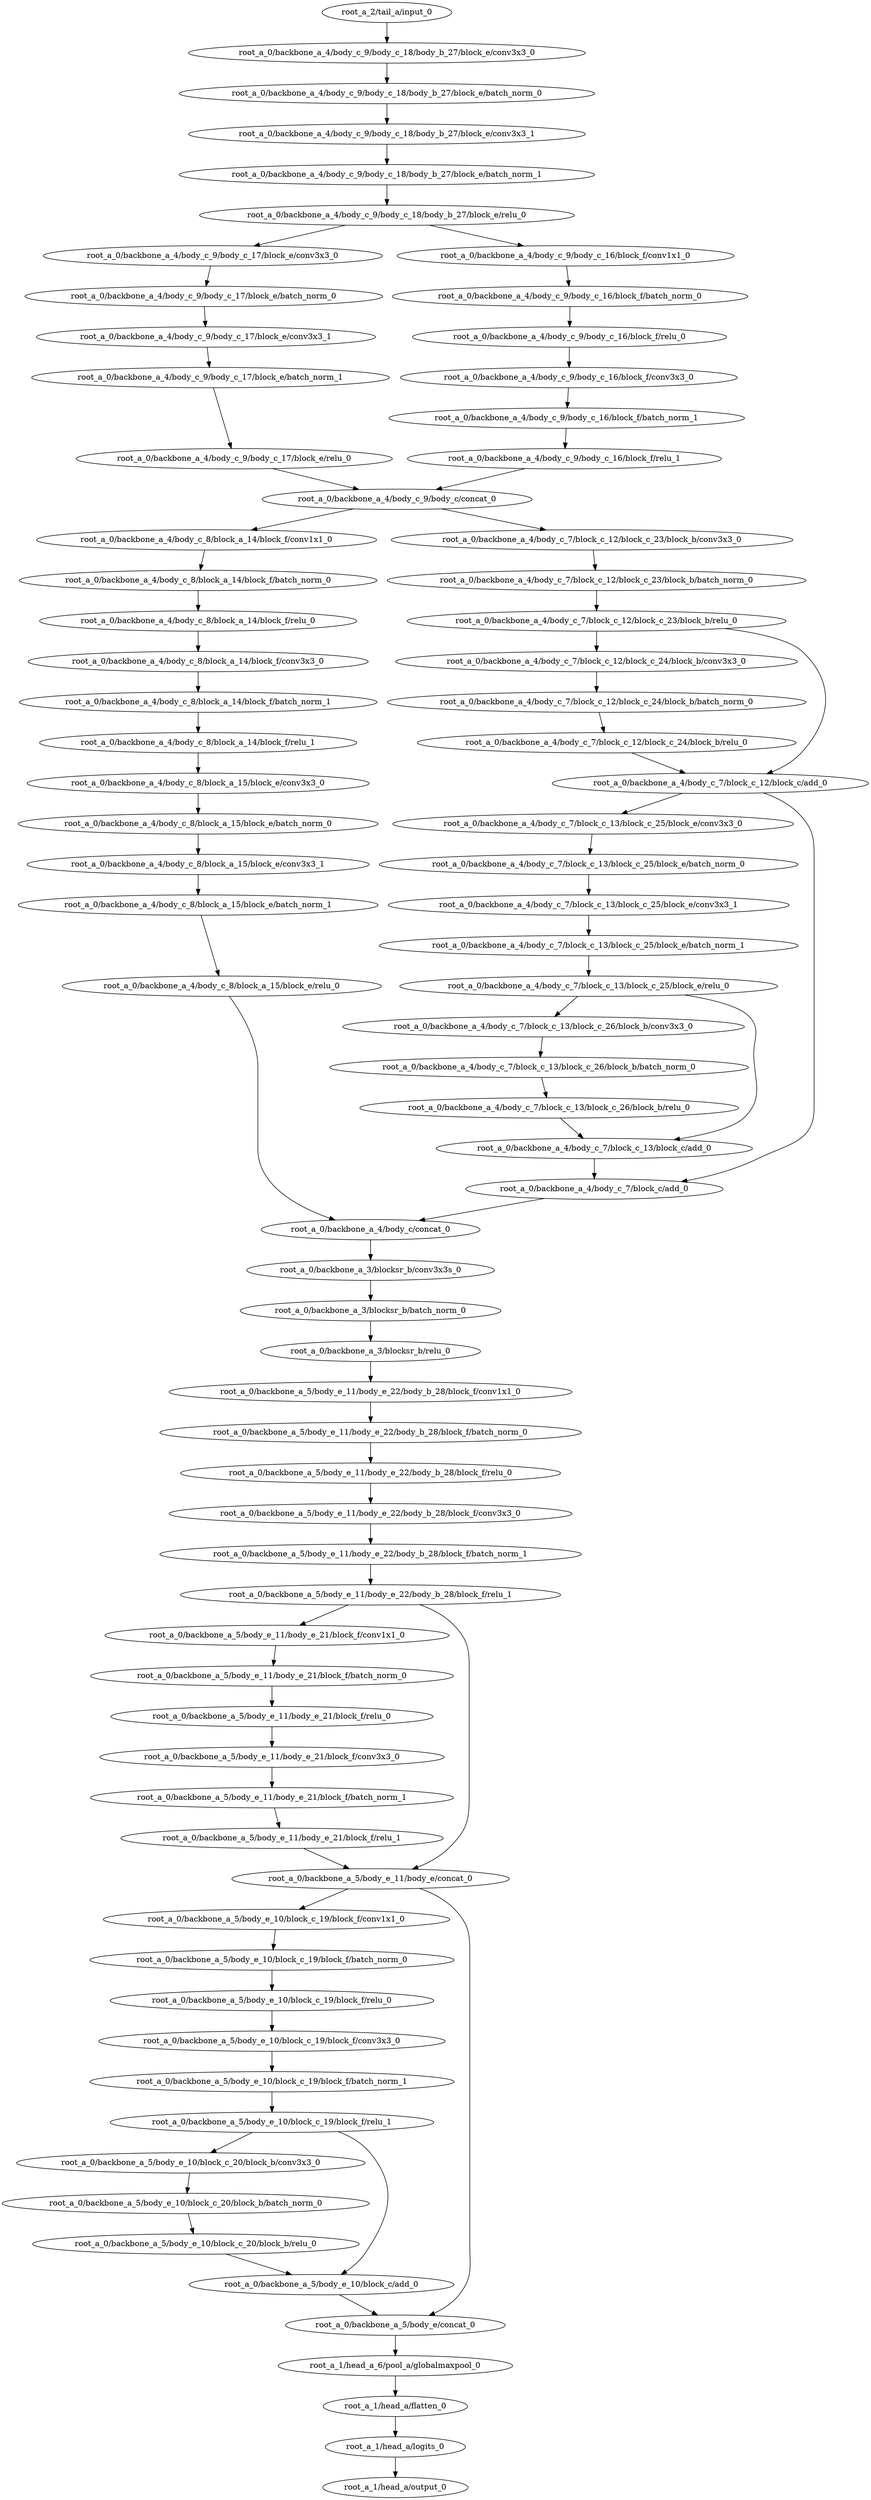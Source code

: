 digraph root_a {
	"root_a_2/tail_a/input_0"
	"root_a_0/backbone_a_4/body_c_9/body_c_18/body_b_27/block_e/conv3x3_0"
	"root_a_0/backbone_a_4/body_c_9/body_c_18/body_b_27/block_e/batch_norm_0"
	"root_a_0/backbone_a_4/body_c_9/body_c_18/body_b_27/block_e/conv3x3_1"
	"root_a_0/backbone_a_4/body_c_9/body_c_18/body_b_27/block_e/batch_norm_1"
	"root_a_0/backbone_a_4/body_c_9/body_c_18/body_b_27/block_e/relu_0"
	"root_a_0/backbone_a_4/body_c_9/body_c_17/block_e/conv3x3_0"
	"root_a_0/backbone_a_4/body_c_9/body_c_17/block_e/batch_norm_0"
	"root_a_0/backbone_a_4/body_c_9/body_c_17/block_e/conv3x3_1"
	"root_a_0/backbone_a_4/body_c_9/body_c_17/block_e/batch_norm_1"
	"root_a_0/backbone_a_4/body_c_9/body_c_17/block_e/relu_0"
	"root_a_0/backbone_a_4/body_c_9/body_c_16/block_f/conv1x1_0"
	"root_a_0/backbone_a_4/body_c_9/body_c_16/block_f/batch_norm_0"
	"root_a_0/backbone_a_4/body_c_9/body_c_16/block_f/relu_0"
	"root_a_0/backbone_a_4/body_c_9/body_c_16/block_f/conv3x3_0"
	"root_a_0/backbone_a_4/body_c_9/body_c_16/block_f/batch_norm_1"
	"root_a_0/backbone_a_4/body_c_9/body_c_16/block_f/relu_1"
	"root_a_0/backbone_a_4/body_c_9/body_c/concat_0"
	"root_a_0/backbone_a_4/body_c_8/block_a_14/block_f/conv1x1_0"
	"root_a_0/backbone_a_4/body_c_8/block_a_14/block_f/batch_norm_0"
	"root_a_0/backbone_a_4/body_c_8/block_a_14/block_f/relu_0"
	"root_a_0/backbone_a_4/body_c_8/block_a_14/block_f/conv3x3_0"
	"root_a_0/backbone_a_4/body_c_8/block_a_14/block_f/batch_norm_1"
	"root_a_0/backbone_a_4/body_c_8/block_a_14/block_f/relu_1"
	"root_a_0/backbone_a_4/body_c_8/block_a_15/block_e/conv3x3_0"
	"root_a_0/backbone_a_4/body_c_8/block_a_15/block_e/batch_norm_0"
	"root_a_0/backbone_a_4/body_c_8/block_a_15/block_e/conv3x3_1"
	"root_a_0/backbone_a_4/body_c_8/block_a_15/block_e/batch_norm_1"
	"root_a_0/backbone_a_4/body_c_8/block_a_15/block_e/relu_0"
	"root_a_0/backbone_a_4/body_c_7/block_c_12/block_c_23/block_b/conv3x3_0"
	"root_a_0/backbone_a_4/body_c_7/block_c_12/block_c_23/block_b/batch_norm_0"
	"root_a_0/backbone_a_4/body_c_7/block_c_12/block_c_23/block_b/relu_0"
	"root_a_0/backbone_a_4/body_c_7/block_c_12/block_c_24/block_b/conv3x3_0"
	"root_a_0/backbone_a_4/body_c_7/block_c_12/block_c_24/block_b/batch_norm_0"
	"root_a_0/backbone_a_4/body_c_7/block_c_12/block_c_24/block_b/relu_0"
	"root_a_0/backbone_a_4/body_c_7/block_c_12/block_c/add_0"
	"root_a_0/backbone_a_4/body_c_7/block_c_13/block_c_25/block_e/conv3x3_0"
	"root_a_0/backbone_a_4/body_c_7/block_c_13/block_c_25/block_e/batch_norm_0"
	"root_a_0/backbone_a_4/body_c_7/block_c_13/block_c_25/block_e/conv3x3_1"
	"root_a_0/backbone_a_4/body_c_7/block_c_13/block_c_25/block_e/batch_norm_1"
	"root_a_0/backbone_a_4/body_c_7/block_c_13/block_c_25/block_e/relu_0"
	"root_a_0/backbone_a_4/body_c_7/block_c_13/block_c_26/block_b/conv3x3_0"
	"root_a_0/backbone_a_4/body_c_7/block_c_13/block_c_26/block_b/batch_norm_0"
	"root_a_0/backbone_a_4/body_c_7/block_c_13/block_c_26/block_b/relu_0"
	"root_a_0/backbone_a_4/body_c_7/block_c_13/block_c/add_0"
	"root_a_0/backbone_a_4/body_c_7/block_c/add_0"
	"root_a_0/backbone_a_4/body_c/concat_0"
	"root_a_0/backbone_a_3/blocksr_b/conv3x3s_0"
	"root_a_0/backbone_a_3/blocksr_b/batch_norm_0"
	"root_a_0/backbone_a_3/blocksr_b/relu_0"
	"root_a_0/backbone_a_5/body_e_11/body_e_22/body_b_28/block_f/conv1x1_0"
	"root_a_0/backbone_a_5/body_e_11/body_e_22/body_b_28/block_f/batch_norm_0"
	"root_a_0/backbone_a_5/body_e_11/body_e_22/body_b_28/block_f/relu_0"
	"root_a_0/backbone_a_5/body_e_11/body_e_22/body_b_28/block_f/conv3x3_0"
	"root_a_0/backbone_a_5/body_e_11/body_e_22/body_b_28/block_f/batch_norm_1"
	"root_a_0/backbone_a_5/body_e_11/body_e_22/body_b_28/block_f/relu_1"
	"root_a_0/backbone_a_5/body_e_11/body_e_21/block_f/conv1x1_0"
	"root_a_0/backbone_a_5/body_e_11/body_e_21/block_f/batch_norm_0"
	"root_a_0/backbone_a_5/body_e_11/body_e_21/block_f/relu_0"
	"root_a_0/backbone_a_5/body_e_11/body_e_21/block_f/conv3x3_0"
	"root_a_0/backbone_a_5/body_e_11/body_e_21/block_f/batch_norm_1"
	"root_a_0/backbone_a_5/body_e_11/body_e_21/block_f/relu_1"
	"root_a_0/backbone_a_5/body_e_11/body_e/concat_0"
	"root_a_0/backbone_a_5/body_e_10/block_c_19/block_f/conv1x1_0"
	"root_a_0/backbone_a_5/body_e_10/block_c_19/block_f/batch_norm_0"
	"root_a_0/backbone_a_5/body_e_10/block_c_19/block_f/relu_0"
	"root_a_0/backbone_a_5/body_e_10/block_c_19/block_f/conv3x3_0"
	"root_a_0/backbone_a_5/body_e_10/block_c_19/block_f/batch_norm_1"
	"root_a_0/backbone_a_5/body_e_10/block_c_19/block_f/relu_1"
	"root_a_0/backbone_a_5/body_e_10/block_c_20/block_b/conv3x3_0"
	"root_a_0/backbone_a_5/body_e_10/block_c_20/block_b/batch_norm_0"
	"root_a_0/backbone_a_5/body_e_10/block_c_20/block_b/relu_0"
	"root_a_0/backbone_a_5/body_e_10/block_c/add_0"
	"root_a_0/backbone_a_5/body_e/concat_0"
	"root_a_1/head_a_6/pool_a/globalmaxpool_0"
	"root_a_1/head_a/flatten_0"
	"root_a_1/head_a/logits_0"
	"root_a_1/head_a/output_0"

	"root_a_2/tail_a/input_0" -> "root_a_0/backbone_a_4/body_c_9/body_c_18/body_b_27/block_e/conv3x3_0"
	"root_a_0/backbone_a_4/body_c_9/body_c_18/body_b_27/block_e/conv3x3_0" -> "root_a_0/backbone_a_4/body_c_9/body_c_18/body_b_27/block_e/batch_norm_0"
	"root_a_0/backbone_a_4/body_c_9/body_c_18/body_b_27/block_e/batch_norm_0" -> "root_a_0/backbone_a_4/body_c_9/body_c_18/body_b_27/block_e/conv3x3_1"
	"root_a_0/backbone_a_4/body_c_9/body_c_18/body_b_27/block_e/conv3x3_1" -> "root_a_0/backbone_a_4/body_c_9/body_c_18/body_b_27/block_e/batch_norm_1"
	"root_a_0/backbone_a_4/body_c_9/body_c_18/body_b_27/block_e/batch_norm_1" -> "root_a_0/backbone_a_4/body_c_9/body_c_18/body_b_27/block_e/relu_0"
	"root_a_0/backbone_a_4/body_c_9/body_c_18/body_b_27/block_e/relu_0" -> "root_a_0/backbone_a_4/body_c_9/body_c_17/block_e/conv3x3_0"
	"root_a_0/backbone_a_4/body_c_9/body_c_17/block_e/conv3x3_0" -> "root_a_0/backbone_a_4/body_c_9/body_c_17/block_e/batch_norm_0"
	"root_a_0/backbone_a_4/body_c_9/body_c_17/block_e/batch_norm_0" -> "root_a_0/backbone_a_4/body_c_9/body_c_17/block_e/conv3x3_1"
	"root_a_0/backbone_a_4/body_c_9/body_c_17/block_e/conv3x3_1" -> "root_a_0/backbone_a_4/body_c_9/body_c_17/block_e/batch_norm_1"
	"root_a_0/backbone_a_4/body_c_9/body_c_17/block_e/batch_norm_1" -> "root_a_0/backbone_a_4/body_c_9/body_c_17/block_e/relu_0"
	"root_a_0/backbone_a_4/body_c_9/body_c_18/body_b_27/block_e/relu_0" -> "root_a_0/backbone_a_4/body_c_9/body_c_16/block_f/conv1x1_0"
	"root_a_0/backbone_a_4/body_c_9/body_c_16/block_f/conv1x1_0" -> "root_a_0/backbone_a_4/body_c_9/body_c_16/block_f/batch_norm_0"
	"root_a_0/backbone_a_4/body_c_9/body_c_16/block_f/batch_norm_0" -> "root_a_0/backbone_a_4/body_c_9/body_c_16/block_f/relu_0"
	"root_a_0/backbone_a_4/body_c_9/body_c_16/block_f/relu_0" -> "root_a_0/backbone_a_4/body_c_9/body_c_16/block_f/conv3x3_0"
	"root_a_0/backbone_a_4/body_c_9/body_c_16/block_f/conv3x3_0" -> "root_a_0/backbone_a_4/body_c_9/body_c_16/block_f/batch_norm_1"
	"root_a_0/backbone_a_4/body_c_9/body_c_16/block_f/batch_norm_1" -> "root_a_0/backbone_a_4/body_c_9/body_c_16/block_f/relu_1"
	"root_a_0/backbone_a_4/body_c_9/body_c_17/block_e/relu_0" -> "root_a_0/backbone_a_4/body_c_9/body_c/concat_0"
	"root_a_0/backbone_a_4/body_c_9/body_c_16/block_f/relu_1" -> "root_a_0/backbone_a_4/body_c_9/body_c/concat_0"
	"root_a_0/backbone_a_4/body_c_9/body_c/concat_0" -> "root_a_0/backbone_a_4/body_c_8/block_a_14/block_f/conv1x1_0"
	"root_a_0/backbone_a_4/body_c_8/block_a_14/block_f/conv1x1_0" -> "root_a_0/backbone_a_4/body_c_8/block_a_14/block_f/batch_norm_0"
	"root_a_0/backbone_a_4/body_c_8/block_a_14/block_f/batch_norm_0" -> "root_a_0/backbone_a_4/body_c_8/block_a_14/block_f/relu_0"
	"root_a_0/backbone_a_4/body_c_8/block_a_14/block_f/relu_0" -> "root_a_0/backbone_a_4/body_c_8/block_a_14/block_f/conv3x3_0"
	"root_a_0/backbone_a_4/body_c_8/block_a_14/block_f/conv3x3_0" -> "root_a_0/backbone_a_4/body_c_8/block_a_14/block_f/batch_norm_1"
	"root_a_0/backbone_a_4/body_c_8/block_a_14/block_f/batch_norm_1" -> "root_a_0/backbone_a_4/body_c_8/block_a_14/block_f/relu_1"
	"root_a_0/backbone_a_4/body_c_8/block_a_14/block_f/relu_1" -> "root_a_0/backbone_a_4/body_c_8/block_a_15/block_e/conv3x3_0"
	"root_a_0/backbone_a_4/body_c_8/block_a_15/block_e/conv3x3_0" -> "root_a_0/backbone_a_4/body_c_8/block_a_15/block_e/batch_norm_0"
	"root_a_0/backbone_a_4/body_c_8/block_a_15/block_e/batch_norm_0" -> "root_a_0/backbone_a_4/body_c_8/block_a_15/block_e/conv3x3_1"
	"root_a_0/backbone_a_4/body_c_8/block_a_15/block_e/conv3x3_1" -> "root_a_0/backbone_a_4/body_c_8/block_a_15/block_e/batch_norm_1"
	"root_a_0/backbone_a_4/body_c_8/block_a_15/block_e/batch_norm_1" -> "root_a_0/backbone_a_4/body_c_8/block_a_15/block_e/relu_0"
	"root_a_0/backbone_a_4/body_c_9/body_c/concat_0" -> "root_a_0/backbone_a_4/body_c_7/block_c_12/block_c_23/block_b/conv3x3_0"
	"root_a_0/backbone_a_4/body_c_7/block_c_12/block_c_23/block_b/conv3x3_0" -> "root_a_0/backbone_a_4/body_c_7/block_c_12/block_c_23/block_b/batch_norm_0"
	"root_a_0/backbone_a_4/body_c_7/block_c_12/block_c_23/block_b/batch_norm_0" -> "root_a_0/backbone_a_4/body_c_7/block_c_12/block_c_23/block_b/relu_0"
	"root_a_0/backbone_a_4/body_c_7/block_c_12/block_c_23/block_b/relu_0" -> "root_a_0/backbone_a_4/body_c_7/block_c_12/block_c_24/block_b/conv3x3_0"
	"root_a_0/backbone_a_4/body_c_7/block_c_12/block_c_24/block_b/conv3x3_0" -> "root_a_0/backbone_a_4/body_c_7/block_c_12/block_c_24/block_b/batch_norm_0"
	"root_a_0/backbone_a_4/body_c_7/block_c_12/block_c_24/block_b/batch_norm_0" -> "root_a_0/backbone_a_4/body_c_7/block_c_12/block_c_24/block_b/relu_0"
	"root_a_0/backbone_a_4/body_c_7/block_c_12/block_c_24/block_b/relu_0" -> "root_a_0/backbone_a_4/body_c_7/block_c_12/block_c/add_0"
	"root_a_0/backbone_a_4/body_c_7/block_c_12/block_c_23/block_b/relu_0" -> "root_a_0/backbone_a_4/body_c_7/block_c_12/block_c/add_0"
	"root_a_0/backbone_a_4/body_c_7/block_c_12/block_c/add_0" -> "root_a_0/backbone_a_4/body_c_7/block_c_13/block_c_25/block_e/conv3x3_0"
	"root_a_0/backbone_a_4/body_c_7/block_c_13/block_c_25/block_e/conv3x3_0" -> "root_a_0/backbone_a_4/body_c_7/block_c_13/block_c_25/block_e/batch_norm_0"
	"root_a_0/backbone_a_4/body_c_7/block_c_13/block_c_25/block_e/batch_norm_0" -> "root_a_0/backbone_a_4/body_c_7/block_c_13/block_c_25/block_e/conv3x3_1"
	"root_a_0/backbone_a_4/body_c_7/block_c_13/block_c_25/block_e/conv3x3_1" -> "root_a_0/backbone_a_4/body_c_7/block_c_13/block_c_25/block_e/batch_norm_1"
	"root_a_0/backbone_a_4/body_c_7/block_c_13/block_c_25/block_e/batch_norm_1" -> "root_a_0/backbone_a_4/body_c_7/block_c_13/block_c_25/block_e/relu_0"
	"root_a_0/backbone_a_4/body_c_7/block_c_13/block_c_25/block_e/relu_0" -> "root_a_0/backbone_a_4/body_c_7/block_c_13/block_c_26/block_b/conv3x3_0"
	"root_a_0/backbone_a_4/body_c_7/block_c_13/block_c_26/block_b/conv3x3_0" -> "root_a_0/backbone_a_4/body_c_7/block_c_13/block_c_26/block_b/batch_norm_0"
	"root_a_0/backbone_a_4/body_c_7/block_c_13/block_c_26/block_b/batch_norm_0" -> "root_a_0/backbone_a_4/body_c_7/block_c_13/block_c_26/block_b/relu_0"
	"root_a_0/backbone_a_4/body_c_7/block_c_13/block_c_25/block_e/relu_0" -> "root_a_0/backbone_a_4/body_c_7/block_c_13/block_c/add_0"
	"root_a_0/backbone_a_4/body_c_7/block_c_13/block_c_26/block_b/relu_0" -> "root_a_0/backbone_a_4/body_c_7/block_c_13/block_c/add_0"
	"root_a_0/backbone_a_4/body_c_7/block_c_12/block_c/add_0" -> "root_a_0/backbone_a_4/body_c_7/block_c/add_0"
	"root_a_0/backbone_a_4/body_c_7/block_c_13/block_c/add_0" -> "root_a_0/backbone_a_4/body_c_7/block_c/add_0"
	"root_a_0/backbone_a_4/body_c_8/block_a_15/block_e/relu_0" -> "root_a_0/backbone_a_4/body_c/concat_0"
	"root_a_0/backbone_a_4/body_c_7/block_c/add_0" -> "root_a_0/backbone_a_4/body_c/concat_0"
	"root_a_0/backbone_a_4/body_c/concat_0" -> "root_a_0/backbone_a_3/blocksr_b/conv3x3s_0"
	"root_a_0/backbone_a_3/blocksr_b/conv3x3s_0" -> "root_a_0/backbone_a_3/blocksr_b/batch_norm_0"
	"root_a_0/backbone_a_3/blocksr_b/batch_norm_0" -> "root_a_0/backbone_a_3/blocksr_b/relu_0"
	"root_a_0/backbone_a_3/blocksr_b/relu_0" -> "root_a_0/backbone_a_5/body_e_11/body_e_22/body_b_28/block_f/conv1x1_0"
	"root_a_0/backbone_a_5/body_e_11/body_e_22/body_b_28/block_f/conv1x1_0" -> "root_a_0/backbone_a_5/body_e_11/body_e_22/body_b_28/block_f/batch_norm_0"
	"root_a_0/backbone_a_5/body_e_11/body_e_22/body_b_28/block_f/batch_norm_0" -> "root_a_0/backbone_a_5/body_e_11/body_e_22/body_b_28/block_f/relu_0"
	"root_a_0/backbone_a_5/body_e_11/body_e_22/body_b_28/block_f/relu_0" -> "root_a_0/backbone_a_5/body_e_11/body_e_22/body_b_28/block_f/conv3x3_0"
	"root_a_0/backbone_a_5/body_e_11/body_e_22/body_b_28/block_f/conv3x3_0" -> "root_a_0/backbone_a_5/body_e_11/body_e_22/body_b_28/block_f/batch_norm_1"
	"root_a_0/backbone_a_5/body_e_11/body_e_22/body_b_28/block_f/batch_norm_1" -> "root_a_0/backbone_a_5/body_e_11/body_e_22/body_b_28/block_f/relu_1"
	"root_a_0/backbone_a_5/body_e_11/body_e_22/body_b_28/block_f/relu_1" -> "root_a_0/backbone_a_5/body_e_11/body_e_21/block_f/conv1x1_0"
	"root_a_0/backbone_a_5/body_e_11/body_e_21/block_f/conv1x1_0" -> "root_a_0/backbone_a_5/body_e_11/body_e_21/block_f/batch_norm_0"
	"root_a_0/backbone_a_5/body_e_11/body_e_21/block_f/batch_norm_0" -> "root_a_0/backbone_a_5/body_e_11/body_e_21/block_f/relu_0"
	"root_a_0/backbone_a_5/body_e_11/body_e_21/block_f/relu_0" -> "root_a_0/backbone_a_5/body_e_11/body_e_21/block_f/conv3x3_0"
	"root_a_0/backbone_a_5/body_e_11/body_e_21/block_f/conv3x3_0" -> "root_a_0/backbone_a_5/body_e_11/body_e_21/block_f/batch_norm_1"
	"root_a_0/backbone_a_5/body_e_11/body_e_21/block_f/batch_norm_1" -> "root_a_0/backbone_a_5/body_e_11/body_e_21/block_f/relu_1"
	"root_a_0/backbone_a_5/body_e_11/body_e_22/body_b_28/block_f/relu_1" -> "root_a_0/backbone_a_5/body_e_11/body_e/concat_0"
	"root_a_0/backbone_a_5/body_e_11/body_e_21/block_f/relu_1" -> "root_a_0/backbone_a_5/body_e_11/body_e/concat_0"
	"root_a_0/backbone_a_5/body_e_11/body_e/concat_0" -> "root_a_0/backbone_a_5/body_e_10/block_c_19/block_f/conv1x1_0"
	"root_a_0/backbone_a_5/body_e_10/block_c_19/block_f/conv1x1_0" -> "root_a_0/backbone_a_5/body_e_10/block_c_19/block_f/batch_norm_0"
	"root_a_0/backbone_a_5/body_e_10/block_c_19/block_f/batch_norm_0" -> "root_a_0/backbone_a_5/body_e_10/block_c_19/block_f/relu_0"
	"root_a_0/backbone_a_5/body_e_10/block_c_19/block_f/relu_0" -> "root_a_0/backbone_a_5/body_e_10/block_c_19/block_f/conv3x3_0"
	"root_a_0/backbone_a_5/body_e_10/block_c_19/block_f/conv3x3_0" -> "root_a_0/backbone_a_5/body_e_10/block_c_19/block_f/batch_norm_1"
	"root_a_0/backbone_a_5/body_e_10/block_c_19/block_f/batch_norm_1" -> "root_a_0/backbone_a_5/body_e_10/block_c_19/block_f/relu_1"
	"root_a_0/backbone_a_5/body_e_10/block_c_19/block_f/relu_1" -> "root_a_0/backbone_a_5/body_e_10/block_c_20/block_b/conv3x3_0"
	"root_a_0/backbone_a_5/body_e_10/block_c_20/block_b/conv3x3_0" -> "root_a_0/backbone_a_5/body_e_10/block_c_20/block_b/batch_norm_0"
	"root_a_0/backbone_a_5/body_e_10/block_c_20/block_b/batch_norm_0" -> "root_a_0/backbone_a_5/body_e_10/block_c_20/block_b/relu_0"
	"root_a_0/backbone_a_5/body_e_10/block_c_20/block_b/relu_0" -> "root_a_0/backbone_a_5/body_e_10/block_c/add_0"
	"root_a_0/backbone_a_5/body_e_10/block_c_19/block_f/relu_1" -> "root_a_0/backbone_a_5/body_e_10/block_c/add_0"
	"root_a_0/backbone_a_5/body_e_11/body_e/concat_0" -> "root_a_0/backbone_a_5/body_e/concat_0"
	"root_a_0/backbone_a_5/body_e_10/block_c/add_0" -> "root_a_0/backbone_a_5/body_e/concat_0"
	"root_a_0/backbone_a_5/body_e/concat_0" -> "root_a_1/head_a_6/pool_a/globalmaxpool_0"
	"root_a_1/head_a_6/pool_a/globalmaxpool_0" -> "root_a_1/head_a/flatten_0"
	"root_a_1/head_a/flatten_0" -> "root_a_1/head_a/logits_0"
	"root_a_1/head_a/logits_0" -> "root_a_1/head_a/output_0"

}